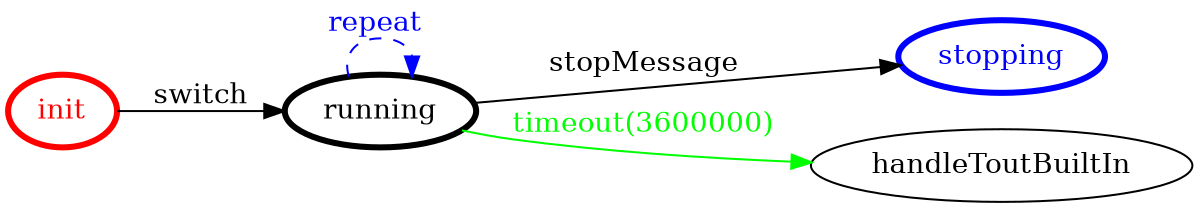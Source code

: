 /*
*
* A GraphViz DOT FSM description 
* Please use a GraphViz visualizer (like http://www.webgraphviz.com)
*  
*/

digraph finite_state_machine {
	rankdir=LR
	size="8,5"
	
	init [ color = red ][ fontcolor = red ][ penwidth = 3 ]
	running [ color = black ][ fontcolor = black ][ penwidth = 3 ]
	stopping [ color = blue ][ fontcolor = blue ][ penwidth = 3 ]
	
	running -> stopping [ label = "stopMessage" ][ color = black ][ fontcolor = black ]
	running -> running [ label = "repeat "][ style = dashed ][ color = blue ][ fontcolor = blue ]
	init -> running [ label = "switch" ][ color = black ][ fontcolor = black ]
	running -> handleToutBuiltIn [ label = "timeout(3600000)" ][ color = green ][ fontcolor = green ]
}
